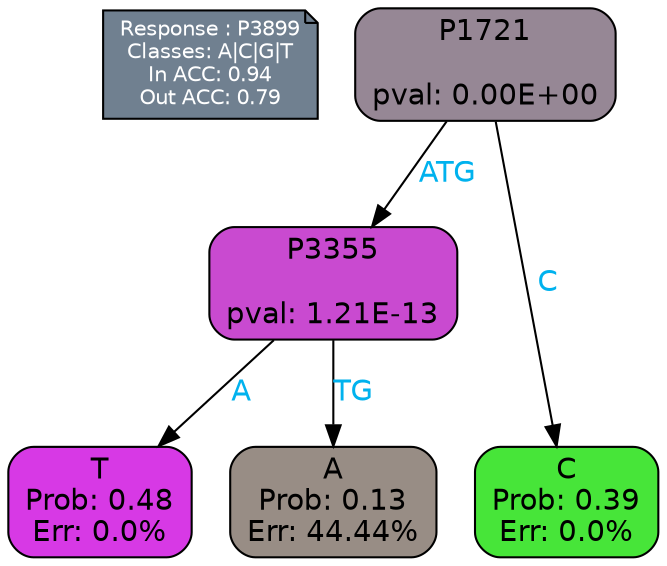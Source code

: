 digraph Tree {
node [shape=box, style="filled, rounded", color="black", fontname=helvetica] ;
graph [ranksep=equally, splines=polylines, bgcolor=transparent, dpi=600] ;
edge [fontname=helvetica] ;
LEGEND [label="Response : P3899
Classes: A|C|G|T
In ACC: 0.94
Out ACC: 0.79
",shape=note,align=left,style=filled,fillcolor="slategray",fontcolor="white",fontsize=10];1 [label="P1721

pval: 0.00E+00", fillcolor="#968795"] ;
2 [label="P3355

pval: 1.21E-13", fillcolor="#c94ad0"] ;
3 [label="T
Prob: 0.48
Err: 0.0%", fillcolor="#d739e5"] ;
4 [label="A
Prob: 0.13
Err: 44.44%", fillcolor="#988d85"] ;
5 [label="C
Prob: 0.39
Err: 0.0%", fillcolor="#47e539"] ;
1 -> 2 [label="ATG",fontcolor=deepskyblue2] ;
1 -> 5 [label="C",fontcolor=deepskyblue2] ;
2 -> 3 [label="A",fontcolor=deepskyblue2] ;
2 -> 4 [label="TG",fontcolor=deepskyblue2] ;
{rank = same; 3;4;5;}{rank = same; LEGEND;1;}}